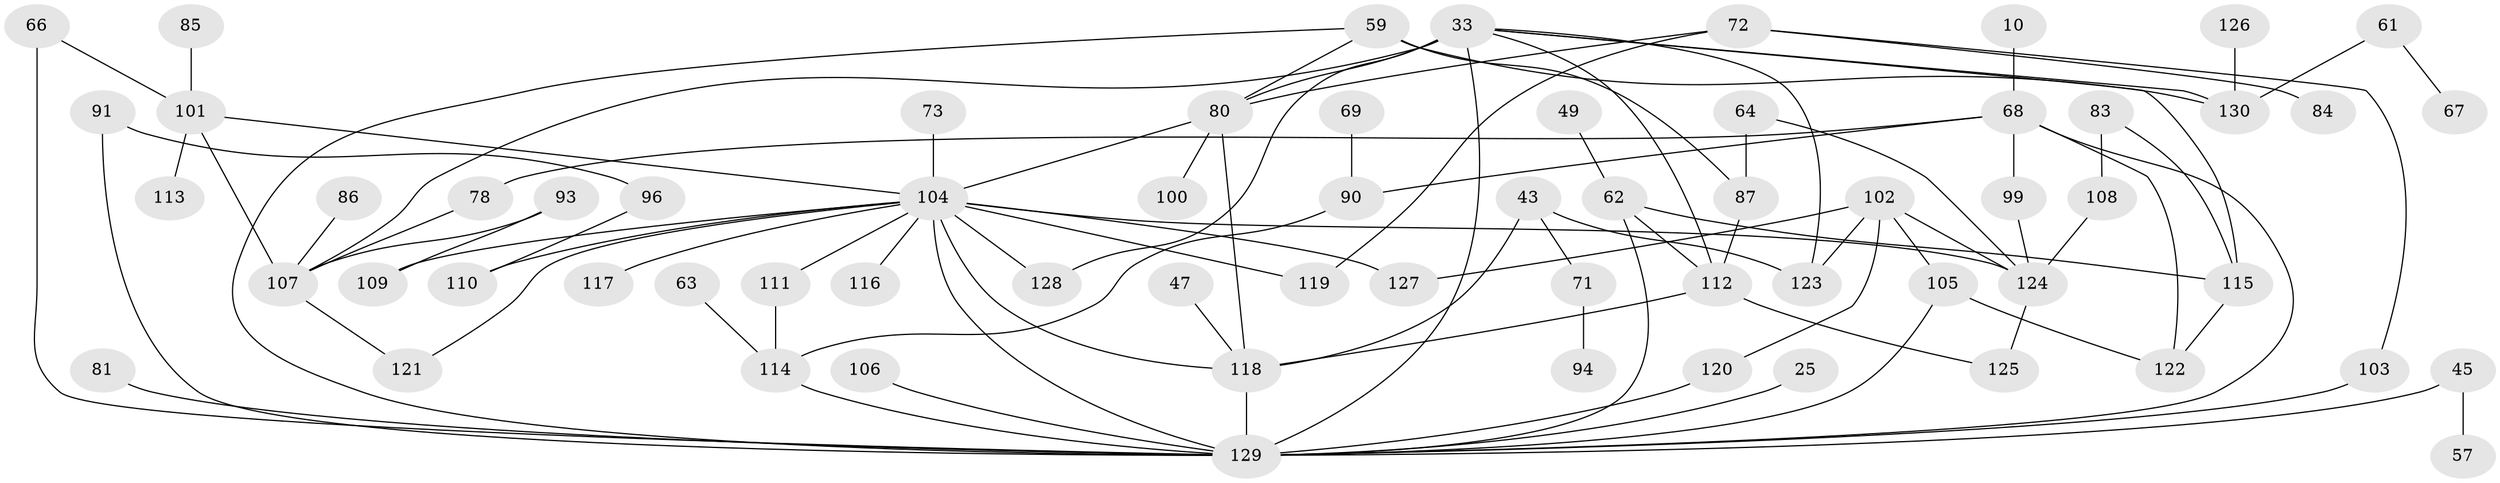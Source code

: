 // original degree distribution, {6: 0.046153846153846156, 10: 0.015384615384615385, 5: 0.046153846153846156, 3: 0.26153846153846155, 4: 0.08461538461538462, 7: 0.015384615384615385, 1: 0.23076923076923078, 2: 0.3}
// Generated by graph-tools (version 1.1) at 2025/41/03/09/25 04:41:06]
// undirected, 65 vertices, 95 edges
graph export_dot {
graph [start="1"]
  node [color=gray90,style=filled];
  10;
  25;
  33 [super="+5"];
  43;
  45;
  47;
  49;
  57;
  59 [super="+17"];
  61;
  62 [super="+48"];
  63 [super="+19"];
  64;
  66 [super="+13"];
  67;
  68 [super="+7"];
  69;
  71 [super="+56"];
  72;
  73;
  78;
  80 [super="+26+60"];
  81;
  83;
  84;
  85;
  86;
  87 [super="+44"];
  90 [super="+75"];
  91;
  93;
  94;
  96;
  99 [super="+89"];
  100;
  101 [super="+92+21"];
  102 [super="+41"];
  103;
  104 [super="+98+88"];
  105;
  106;
  107 [super="+77+76"];
  108;
  109;
  110;
  111 [super="+53"];
  112 [super="+29"];
  113;
  114 [super="+1"];
  115 [super="+32"];
  116;
  117;
  118 [super="+65+30+39+14"];
  119;
  120 [super="+15+95"];
  121;
  122 [super="+97"];
  123 [super="+58"];
  124 [super="+79+51"];
  125;
  126;
  127;
  128 [super="+40"];
  129 [super="+2+55+9"];
  130 [super="+52"];
  10 -- 68;
  25 -- 129;
  33 -- 107 [weight=2];
  33 -- 129;
  33 -- 80 [weight=2];
  33 -- 112;
  33 -- 128;
  33 -- 130;
  33 -- 123;
  33 -- 115;
  43 -- 123;
  43 -- 71 [weight=2];
  43 -- 118;
  45 -- 57;
  45 -- 129;
  47 -- 118;
  49 -- 62;
  59 -- 87 [weight=2];
  59 -- 129;
  59 -- 80;
  59 -- 130;
  61 -- 67;
  61 -- 130;
  62 -- 129 [weight=2];
  62 -- 112;
  62 -- 115;
  63 -- 114;
  64 -- 87;
  64 -- 124;
  66 -- 129 [weight=2];
  66 -- 101;
  68 -- 122 [weight=2];
  68 -- 78;
  68 -- 90;
  68 -- 129;
  68 -- 99;
  69 -- 90;
  71 -- 94;
  72 -- 84;
  72 -- 103;
  72 -- 119;
  72 -- 80;
  73 -- 104;
  78 -- 107;
  80 -- 100;
  80 -- 104;
  80 -- 118;
  81 -- 129;
  83 -- 108;
  83 -- 115;
  85 -- 101;
  86 -- 107;
  87 -- 112;
  90 -- 114;
  91 -- 96;
  91 -- 129;
  93 -- 109;
  93 -- 107;
  96 -- 110;
  99 -- 124;
  101 -- 107 [weight=3];
  101 -- 104;
  101 -- 113;
  102 -- 127;
  102 -- 105;
  102 -- 123;
  102 -- 120 [weight=2];
  102 -- 124 [weight=2];
  103 -- 129;
  104 -- 124 [weight=2];
  104 -- 128;
  104 -- 129 [weight=2];
  104 -- 110;
  104 -- 116;
  104 -- 121;
  104 -- 127;
  104 -- 111;
  104 -- 117;
  104 -- 119;
  104 -- 109;
  104 -- 118;
  105 -- 122;
  105 -- 129;
  106 -- 129;
  107 -- 121;
  108 -- 124;
  111 -- 114;
  112 -- 125;
  112 -- 118;
  114 -- 129 [weight=2];
  115 -- 122;
  118 -- 129 [weight=3];
  120 -- 129 [weight=2];
  124 -- 125;
  126 -- 130;
}
